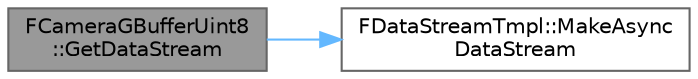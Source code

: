digraph "FCameraGBufferUint8::GetDataStream"
{
 // INTERACTIVE_SVG=YES
 // LATEX_PDF_SIZE
  bgcolor="transparent";
  edge [fontname=Helvetica,fontsize=10,labelfontname=Helvetica,labelfontsize=10];
  node [fontname=Helvetica,fontsize=10,shape=box,height=0.2,width=0.4];
  rankdir="LR";
  Node1 [id="Node000001",label="FCameraGBufferUint8\l::GetDataStream",height=0.2,width=0.4,color="gray40", fillcolor="grey60", style="filled", fontcolor="black",tooltip="Return the FDataStream associated with this sensor."];
  Node1 -> Node2 [id="edge1_Node000001_Node000002",color="steelblue1",style="solid",tooltip=" "];
  Node2 [id="Node000002",label="FDataStreamTmpl::MakeAsync\lDataStream",height=0.2,width=0.4,color="grey40", fillcolor="white", style="filled",URL="$d4/d9c/classFDataStreamTmpl.html#adee3ac7dede93789a35ecc2a3313c888",tooltip="Create a FAsyncDataStream object."];
}
